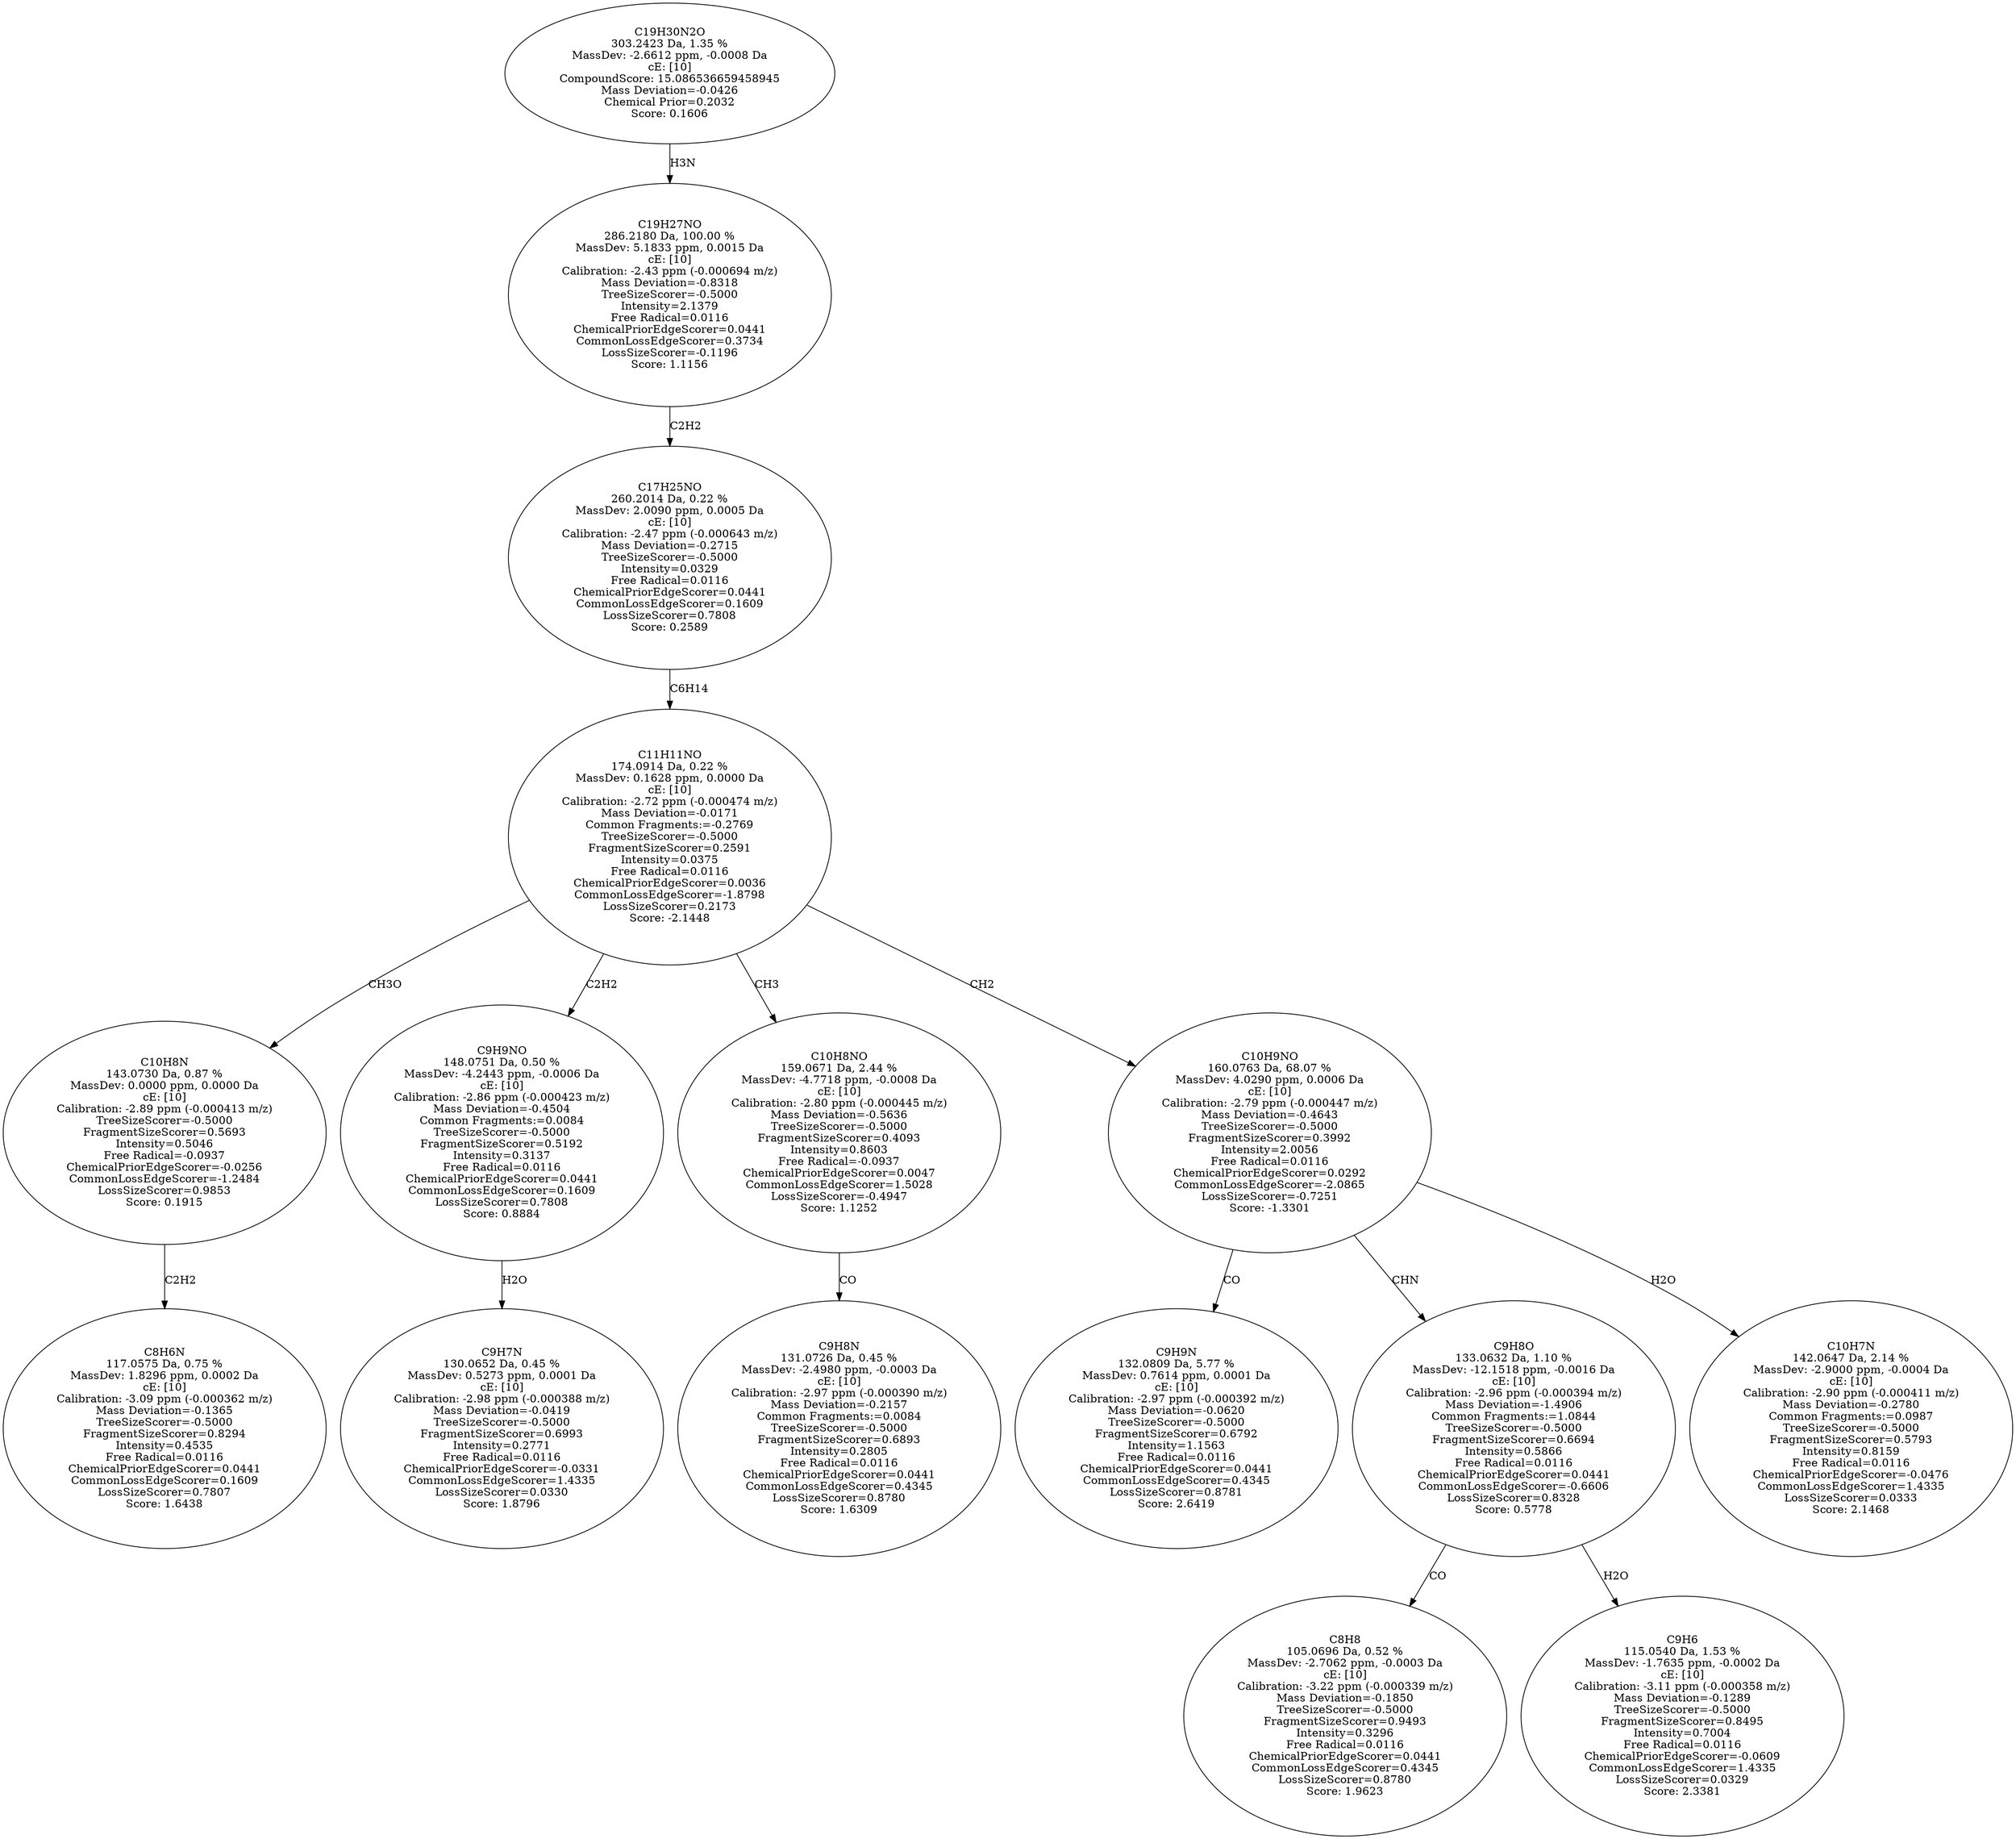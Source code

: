 strict digraph {
v1 [label="C8H6N\n117.0575 Da, 0.75 %\nMassDev: 1.8296 ppm, 0.0002 Da\ncE: [10]\nCalibration: -3.09 ppm (-0.000362 m/z)\nMass Deviation=-0.1365\nTreeSizeScorer=-0.5000\nFragmentSizeScorer=0.8294\nIntensity=0.4535\nFree Radical=0.0116\nChemicalPriorEdgeScorer=0.0441\nCommonLossEdgeScorer=0.1609\nLossSizeScorer=0.7807\nScore: 1.6438"];
v2 [label="C10H8N\n143.0730 Da, 0.87 %\nMassDev: 0.0000 ppm, 0.0000 Da\ncE: [10]\nCalibration: -2.89 ppm (-0.000413 m/z)\nTreeSizeScorer=-0.5000\nFragmentSizeScorer=0.5693\nIntensity=0.5046\nFree Radical=-0.0937\nChemicalPriorEdgeScorer=-0.0256\nCommonLossEdgeScorer=-1.2484\nLossSizeScorer=0.9853\nScore: 0.1915"];
v3 [label="C9H7N\n130.0652 Da, 0.45 %\nMassDev: 0.5273 ppm, 0.0001 Da\ncE: [10]\nCalibration: -2.98 ppm (-0.000388 m/z)\nMass Deviation=-0.0419\nTreeSizeScorer=-0.5000\nFragmentSizeScorer=0.6993\nIntensity=0.2771\nFree Radical=0.0116\nChemicalPriorEdgeScorer=-0.0331\nCommonLossEdgeScorer=1.4335\nLossSizeScorer=0.0330\nScore: 1.8796"];
v4 [label="C9H9NO\n148.0751 Da, 0.50 %\nMassDev: -4.2443 ppm, -0.0006 Da\ncE: [10]\nCalibration: -2.86 ppm (-0.000423 m/z)\nMass Deviation=-0.4504\nCommon Fragments:=0.0084\nTreeSizeScorer=-0.5000\nFragmentSizeScorer=0.5192\nIntensity=0.3137\nFree Radical=0.0116\nChemicalPriorEdgeScorer=0.0441\nCommonLossEdgeScorer=0.1609\nLossSizeScorer=0.7808\nScore: 0.8884"];
v5 [label="C9H8N\n131.0726 Da, 0.45 %\nMassDev: -2.4980 ppm, -0.0003 Da\ncE: [10]\nCalibration: -2.97 ppm (-0.000390 m/z)\nMass Deviation=-0.2157\nCommon Fragments:=0.0084\nTreeSizeScorer=-0.5000\nFragmentSizeScorer=0.6893\nIntensity=0.2805\nFree Radical=0.0116\nChemicalPriorEdgeScorer=0.0441\nCommonLossEdgeScorer=0.4345\nLossSizeScorer=0.8780\nScore: 1.6309"];
v6 [label="C10H8NO\n159.0671 Da, 2.44 %\nMassDev: -4.7718 ppm, -0.0008 Da\ncE: [10]\nCalibration: -2.80 ppm (-0.000445 m/z)\nMass Deviation=-0.5636\nTreeSizeScorer=-0.5000\nFragmentSizeScorer=0.4093\nIntensity=0.8603\nFree Radical=-0.0937\nChemicalPriorEdgeScorer=0.0047\nCommonLossEdgeScorer=1.5028\nLossSizeScorer=-0.4947\nScore: 1.1252"];
v7 [label="C9H9N\n132.0809 Da, 5.77 %\nMassDev: 0.7614 ppm, 0.0001 Da\ncE: [10]\nCalibration: -2.97 ppm (-0.000392 m/z)\nMass Deviation=-0.0620\nTreeSizeScorer=-0.5000\nFragmentSizeScorer=0.6792\nIntensity=1.1563\nFree Radical=0.0116\nChemicalPriorEdgeScorer=0.0441\nCommonLossEdgeScorer=0.4345\nLossSizeScorer=0.8781\nScore: 2.6419"];
v8 [label="C8H8\n105.0696 Da, 0.52 %\nMassDev: -2.7062 ppm, -0.0003 Da\ncE: [10]\nCalibration: -3.22 ppm (-0.000339 m/z)\nMass Deviation=-0.1850\nTreeSizeScorer=-0.5000\nFragmentSizeScorer=0.9493\nIntensity=0.3296\nFree Radical=0.0116\nChemicalPriorEdgeScorer=0.0441\nCommonLossEdgeScorer=0.4345\nLossSizeScorer=0.8780\nScore: 1.9623"];
v9 [label="C9H6\n115.0540 Da, 1.53 %\nMassDev: -1.7635 ppm, -0.0002 Da\ncE: [10]\nCalibration: -3.11 ppm (-0.000358 m/z)\nMass Deviation=-0.1289\nTreeSizeScorer=-0.5000\nFragmentSizeScorer=0.8495\nIntensity=0.7004\nFree Radical=0.0116\nChemicalPriorEdgeScorer=-0.0609\nCommonLossEdgeScorer=1.4335\nLossSizeScorer=0.0329\nScore: 2.3381"];
v10 [label="C9H8O\n133.0632 Da, 1.10 %\nMassDev: -12.1518 ppm, -0.0016 Da\ncE: [10]\nCalibration: -2.96 ppm (-0.000394 m/z)\nMass Deviation=-1.4906\nCommon Fragments:=1.0844\nTreeSizeScorer=-0.5000\nFragmentSizeScorer=0.6694\nIntensity=0.5866\nFree Radical=0.0116\nChemicalPriorEdgeScorer=0.0441\nCommonLossEdgeScorer=-0.6606\nLossSizeScorer=0.8328\nScore: 0.5778"];
v11 [label="C10H7N\n142.0647 Da, 2.14 %\nMassDev: -2.9000 ppm, -0.0004 Da\ncE: [10]\nCalibration: -2.90 ppm (-0.000411 m/z)\nMass Deviation=-0.2780\nCommon Fragments:=0.0987\nTreeSizeScorer=-0.5000\nFragmentSizeScorer=0.5793\nIntensity=0.8159\nFree Radical=0.0116\nChemicalPriorEdgeScorer=-0.0476\nCommonLossEdgeScorer=1.4335\nLossSizeScorer=0.0333\nScore: 2.1468"];
v12 [label="C10H9NO\n160.0763 Da, 68.07 %\nMassDev: 4.0290 ppm, 0.0006 Da\ncE: [10]\nCalibration: -2.79 ppm (-0.000447 m/z)\nMass Deviation=-0.4643\nTreeSizeScorer=-0.5000\nFragmentSizeScorer=0.3992\nIntensity=2.0056\nFree Radical=0.0116\nChemicalPriorEdgeScorer=0.0292\nCommonLossEdgeScorer=-2.0865\nLossSizeScorer=-0.7251\nScore: -1.3301"];
v13 [label="C11H11NO\n174.0914 Da, 0.22 %\nMassDev: 0.1628 ppm, 0.0000 Da\ncE: [10]\nCalibration: -2.72 ppm (-0.000474 m/z)\nMass Deviation=-0.0171\nCommon Fragments:=-0.2769\nTreeSizeScorer=-0.5000\nFragmentSizeScorer=0.2591\nIntensity=0.0375\nFree Radical=0.0116\nChemicalPriorEdgeScorer=0.0036\nCommonLossEdgeScorer=-1.8798\nLossSizeScorer=0.2173\nScore: -2.1448"];
v14 [label="C17H25NO\n260.2014 Da, 0.22 %\nMassDev: 2.0090 ppm, 0.0005 Da\ncE: [10]\nCalibration: -2.47 ppm (-0.000643 m/z)\nMass Deviation=-0.2715\nTreeSizeScorer=-0.5000\nIntensity=0.0329\nFree Radical=0.0116\nChemicalPriorEdgeScorer=0.0441\nCommonLossEdgeScorer=0.1609\nLossSizeScorer=0.7808\nScore: 0.2589"];
v15 [label="C19H27NO\n286.2180 Da, 100.00 %\nMassDev: 5.1833 ppm, 0.0015 Da\ncE: [10]\nCalibration: -2.43 ppm (-0.000694 m/z)\nMass Deviation=-0.8318\nTreeSizeScorer=-0.5000\nIntensity=2.1379\nFree Radical=0.0116\nChemicalPriorEdgeScorer=0.0441\nCommonLossEdgeScorer=0.3734\nLossSizeScorer=-0.1196\nScore: 1.1156"];
v16 [label="C19H30N2O\n303.2423 Da, 1.35 %\nMassDev: -2.6612 ppm, -0.0008 Da\ncE: [10]\nCompoundScore: 15.086536659458945\nMass Deviation=-0.0426\nChemical Prior=0.2032\nScore: 0.1606"];
v2 -> v1 [label="C2H2"];
v13 -> v2 [label="CH3O"];
v4 -> v3 [label="H2O"];
v13 -> v4 [label="C2H2"];
v6 -> v5 [label="CO"];
v13 -> v6 [label="CH3"];
v12 -> v7 [label="CO"];
v10 -> v8 [label="CO"];
v10 -> v9 [label="H2O"];
v12 -> v10 [label="CHN"];
v12 -> v11 [label="H2O"];
v13 -> v12 [label="CH2"];
v14 -> v13 [label="C6H14"];
v15 -> v14 [label="C2H2"];
v16 -> v15 [label="H3N"];
}